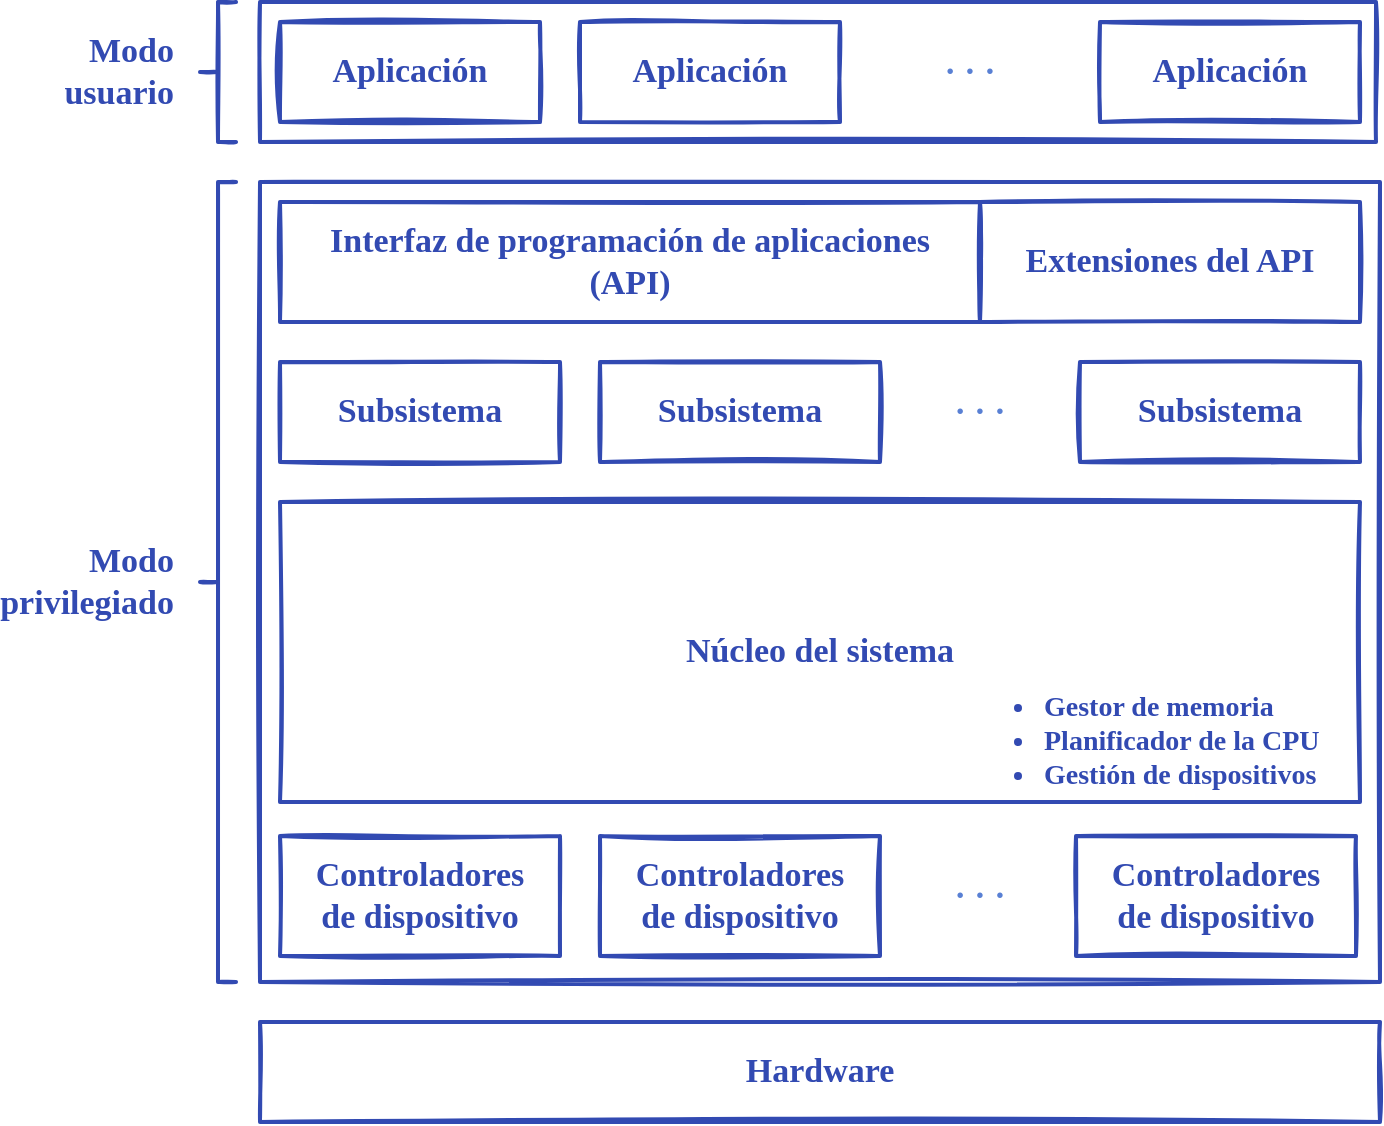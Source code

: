 <mxfile version="13.9.2" type="google"><diagram id="akEowiJKr_ScigKzrRVM" name="Page-1"><mxGraphModel dx="733" dy="705" grid="1" gridSize="10" guides="1" tooltips="1" connect="1" arrows="1" fold="1" page="1" pageScale="1" pageWidth="689" pageHeight="517" math="0" shadow="0"><root><mxCell id="0"/><mxCell id="1" parent="0"/><mxCell id="-pet36EsuUMPWjCT5Itz-23" value="" style="rounded=0;whiteSpace=wrap;html=1;shadow=0;sketch=1;strokeWidth=2;fillColor=none;fontFamily=Ink Free;fontSize=17;fontColor=#5980d4;spacing=20;strokeColor=#324AB2;" parent="1" vertex="1"><mxGeometry x="820" y="40" width="558" height="70" as="geometry"/></mxCell><mxCell id="-pet36EsuUMPWjCT5Itz-22" value="" style="rounded=0;whiteSpace=wrap;html=1;shadow=0;sketch=1;strokeWidth=2;fillColor=none;fontFamily=Ink Free;fontSize=17;fontColor=#5980d4;spacing=20;strokeColor=#324AB2;" parent="1" vertex="1"><mxGeometry x="820" y="130" width="560" height="400" as="geometry"/></mxCell><mxCell id="-pet36EsuUMPWjCT5Itz-1" value="&lt;b&gt;Aplicación&lt;/b&gt;" style="rounded=0;whiteSpace=wrap;html=1;shadow=0;sketch=1;strokeWidth=2;fillColor=none;fontFamily=Ink Free;fontSize=17;spacing=20;fontSource=https%3A%2F%2Full-esit-sistemas-operativos.github.io%2Fssoo-apuntes%2Ffonts%2FInkFree.woff;strokeColor=#324AB2;fontColor=#324AB2;" parent="1" vertex="1"><mxGeometry x="830" y="50" width="130" height="50" as="geometry"/></mxCell><mxCell id="-pet36EsuUMPWjCT5Itz-3" value="&lt;b&gt;·&amp;nbsp;·&amp;nbsp;·&lt;/b&gt;" style="rounded=0;whiteSpace=wrap;html=1;shadow=0;sketch=1;strokeWidth=2;fontFamily=Ink Free;fontSize=17;fontColor=#5980d4;spacing=20;fillColor=none;strokeColor=none;" parent="1" vertex="1"><mxGeometry x="1110" y="50" width="130" height="50" as="geometry"/></mxCell><mxCell id="-pet36EsuUMPWjCT5Itz-5" value="&lt;b&gt;Interfaz de programación de aplicaciones (API)&lt;/b&gt;" style="rounded=0;whiteSpace=wrap;html=1;shadow=0;sketch=1;strokeWidth=2;fillColor=none;fontFamily=Ink Free;fontSize=17;spacing=20;strokeColor=#324AB2;fontColor=#324AB2;" parent="1" vertex="1"><mxGeometry x="830" y="140" width="350" height="60" as="geometry"/></mxCell><mxCell id="-pet36EsuUMPWjCT5Itz-6" value="&lt;b&gt;Extensiones del API&lt;/b&gt;" style="rounded=0;whiteSpace=wrap;html=1;shadow=0;sketch=1;strokeWidth=2;fillColor=none;fontFamily=Ink Free;fontSize=17;spacing=20;strokeColor=#324AB2;fontColor=#324AB2;" parent="1" vertex="1"><mxGeometry x="1180" y="140" width="190" height="60" as="geometry"/></mxCell><mxCell id="-pet36EsuUMPWjCT5Itz-8" value="&lt;b&gt;Subsistema&lt;br&gt;&lt;/b&gt;" style="rounded=0;whiteSpace=wrap;html=1;shadow=0;sketch=1;strokeWidth=2;fillColor=none;fontFamily=Ink Free;fontSize=17;spacing=20;strokeColor=#324AB2;fontColor=#324AB2;" parent="1" vertex="1"><mxGeometry x="830" y="220" width="140" height="50" as="geometry"/></mxCell><mxCell id="-pet36EsuUMPWjCT5Itz-15" value="&lt;b&gt;·&amp;nbsp;·&amp;nbsp;·&lt;/b&gt;" style="rounded=0;whiteSpace=wrap;html=1;shadow=0;sketch=1;strokeWidth=2;fontFamily=Ink Free;fontSize=17;fontColor=#5980d4;spacing=20;fillColor=none;strokeColor=none;" parent="1" vertex="1"><mxGeometry x="1130" y="220" width="100" height="50" as="geometry"/></mxCell><mxCell id="-pet36EsuUMPWjCT5Itz-16" value="&lt;b&gt;Núcleo del sistema&lt;br&gt;&lt;/b&gt;" style="rounded=0;whiteSpace=wrap;html=1;shadow=0;sketch=1;strokeWidth=2;fillColor=none;fontFamily=Ink Free;fontSize=17;spacing=20;strokeColor=#324AB2;fontColor=#324AB2;" parent="1" vertex="1"><mxGeometry x="830" y="290" width="540" height="150" as="geometry"/></mxCell><mxCell id="-pet36EsuUMPWjCT5Itz-17" value="&lt;b&gt;Controladores de dispositivo&lt;br&gt;&lt;/b&gt;" style="rounded=0;whiteSpace=wrap;html=1;shadow=0;sketch=1;strokeWidth=2;fillColor=none;fontFamily=Ink Free;fontSize=17;spacing=20;strokeColor=#324AB2;fontColor=#324AB2;" parent="1" vertex="1"><mxGeometry x="830" y="457" width="140" height="60" as="geometry"/></mxCell><mxCell id="-pet36EsuUMPWjCT5Itz-18" value="&lt;b&gt;Controladores de dispositivo&lt;br&gt;&lt;/b&gt;" style="rounded=0;whiteSpace=wrap;html=1;shadow=0;sketch=1;strokeWidth=2;fillColor=none;fontFamily=Ink Free;fontSize=17;spacing=20;strokeColor=#324AB2;fontColor=#324AB2;" parent="1" vertex="1"><mxGeometry x="990" y="457" width="140" height="60" as="geometry"/></mxCell><mxCell id="-pet36EsuUMPWjCT5Itz-19" value="&lt;b&gt;Controladores de dispositivo&lt;br&gt;&lt;/b&gt;" style="rounded=0;whiteSpace=wrap;html=1;shadow=0;sketch=1;strokeWidth=2;fillColor=none;fontFamily=Ink Free;fontSize=17;spacing=20;strokeColor=#324AB2;fontColor=#324AB2;" parent="1" vertex="1"><mxGeometry x="1228" y="457" width="140" height="60" as="geometry"/></mxCell><mxCell id="-pet36EsuUMPWjCT5Itz-20" value="&lt;b&gt;·&amp;nbsp;·&amp;nbsp;·&lt;/b&gt;" style="rounded=0;whiteSpace=wrap;html=1;shadow=0;sketch=1;strokeWidth=2;fontFamily=Ink Free;fontSize=17;fontColor=#5980d4;spacing=20;fillColor=none;strokeColor=none;" parent="1" vertex="1"><mxGeometry x="1130" y="457" width="100" height="60" as="geometry"/></mxCell><mxCell id="-pet36EsuUMPWjCT5Itz-21" value="&lt;b&gt;Hardware&lt;/b&gt;" style="rounded=0;whiteSpace=wrap;html=1;shadow=0;sketch=1;strokeWidth=2;fillColor=none;fontFamily=Ink Free;fontSize=17;spacing=20;strokeColor=#324AB2;fontColor=#324AB2;" parent="1" vertex="1"><mxGeometry x="820" y="550" width="560" height="50" as="geometry"/></mxCell><mxCell id="-pet36EsuUMPWjCT5Itz-25" value="" style="strokeWidth=2;html=1;shape=mxgraph.flowchart.annotation_2;align=left;labelPosition=right;pointerEvents=1;fontColor=#000000;sketch=1;strokeColor=#324AB2;" parent="1" vertex="1"><mxGeometry x="790" y="40" width="18" height="70" as="geometry"/></mxCell><mxCell id="-pet36EsuUMPWjCT5Itz-26" value="" style="strokeWidth=2;html=1;shape=mxgraph.flowchart.annotation_2;align=left;labelPosition=right;pointerEvents=1;fontColor=#000000;sketch=1;strokeColor=#324AB2;" parent="1" vertex="1"><mxGeometry x="790" y="130" width="18" height="400" as="geometry"/></mxCell><mxCell id="-pet36EsuUMPWjCT5Itz-28" value="Modo usuario" style="text;html=1;align=right;verticalAlign=middle;whiteSpace=wrap;rounded=0;shadow=0;sketch=1;fontFamily=Ink Free;fontSize=17;fontStyle=1;fontColor=#324AB2;" parent="1" vertex="1"><mxGeometry x="709" y="57.5" width="70" height="35" as="geometry"/></mxCell><mxCell id="-pet36EsuUMPWjCT5Itz-29" value="Modo privilegiado" style="text;html=1;align=right;verticalAlign=middle;whiteSpace=wrap;rounded=0;shadow=0;sketch=1;fontFamily=Ink Free;fontSize=17;fontStyle=1;fontColor=#324AB2;" parent="1" vertex="1"><mxGeometry x="690" y="310" width="89" height="40" as="geometry"/></mxCell><mxCell id="-pet36EsuUMPWjCT5Itz-31" value="&lt;ul style=&quot;font-size: 14px&quot;&gt;&lt;li style=&quot;font-size: 14px;&quot;&gt;Gestor de memoria&lt;/li&gt;&lt;li style=&quot;font-size: 14px;&quot;&gt;Planificador de la CPU&lt;/li&gt;&lt;li style=&quot;font-size: 14px;&quot;&gt;Gestión de dispositivos&lt;/li&gt;&lt;/ul&gt;" style="text;html=1;align=left;verticalAlign=middle;whiteSpace=wrap;rounded=0;shadow=0;sketch=1;fontFamily=Ink Free;fontSize=14;fontStyle=1;fontColor=#324AB2;" parent="1" vertex="1"><mxGeometry x="1170" y="380" width="200" height="60" as="geometry"/></mxCell><mxCell id="-pet36EsuUMPWjCT5Itz-35" value="&lt;b&gt;Subsistema&lt;br&gt;&lt;/b&gt;" style="rounded=0;whiteSpace=wrap;html=1;shadow=0;sketch=1;strokeWidth=2;fillColor=none;fontFamily=Ink Free;fontSize=17;spacing=20;strokeColor=#324AB2;fontColor=#324AB2;" parent="1" vertex="1"><mxGeometry x="990" y="220" width="140" height="50" as="geometry"/></mxCell><mxCell id="-pet36EsuUMPWjCT5Itz-36" value="&lt;b&gt;Subsistema&lt;br&gt;&lt;/b&gt;" style="rounded=0;whiteSpace=wrap;html=1;shadow=0;sketch=1;strokeWidth=2;fillColor=none;fontFamily=Ink Free;fontSize=17;spacing=20;strokeColor=#324AB2;fontColor=#324AB2;" parent="1" vertex="1"><mxGeometry x="1230" y="220" width="140" height="50" as="geometry"/></mxCell><mxCell id="-pet36EsuUMPWjCT5Itz-37" value="&lt;b&gt;Aplicación&lt;/b&gt;" style="rounded=0;whiteSpace=wrap;html=1;shadow=0;sketch=1;strokeWidth=2;fillColor=none;fontFamily=Ink Free;fontSize=17;spacing=20;strokeColor=#324AB2;fontColor=#324AB2;" parent="1" vertex="1"><mxGeometry x="980" y="50" width="130" height="50" as="geometry"/></mxCell><mxCell id="-pet36EsuUMPWjCT5Itz-41" value="&lt;b&gt;Aplicación&lt;/b&gt;" style="rounded=0;whiteSpace=wrap;html=1;shadow=0;sketch=1;strokeWidth=2;fillColor=none;fontFamily=Ink Free;fontSize=17;spacing=20;strokeColor=#324AB2;fontColor=#324AB2;" parent="1" vertex="1"><mxGeometry x="1240" y="50" width="130" height="50" as="geometry"/></mxCell></root></mxGraphModel></diagram></mxfile>
